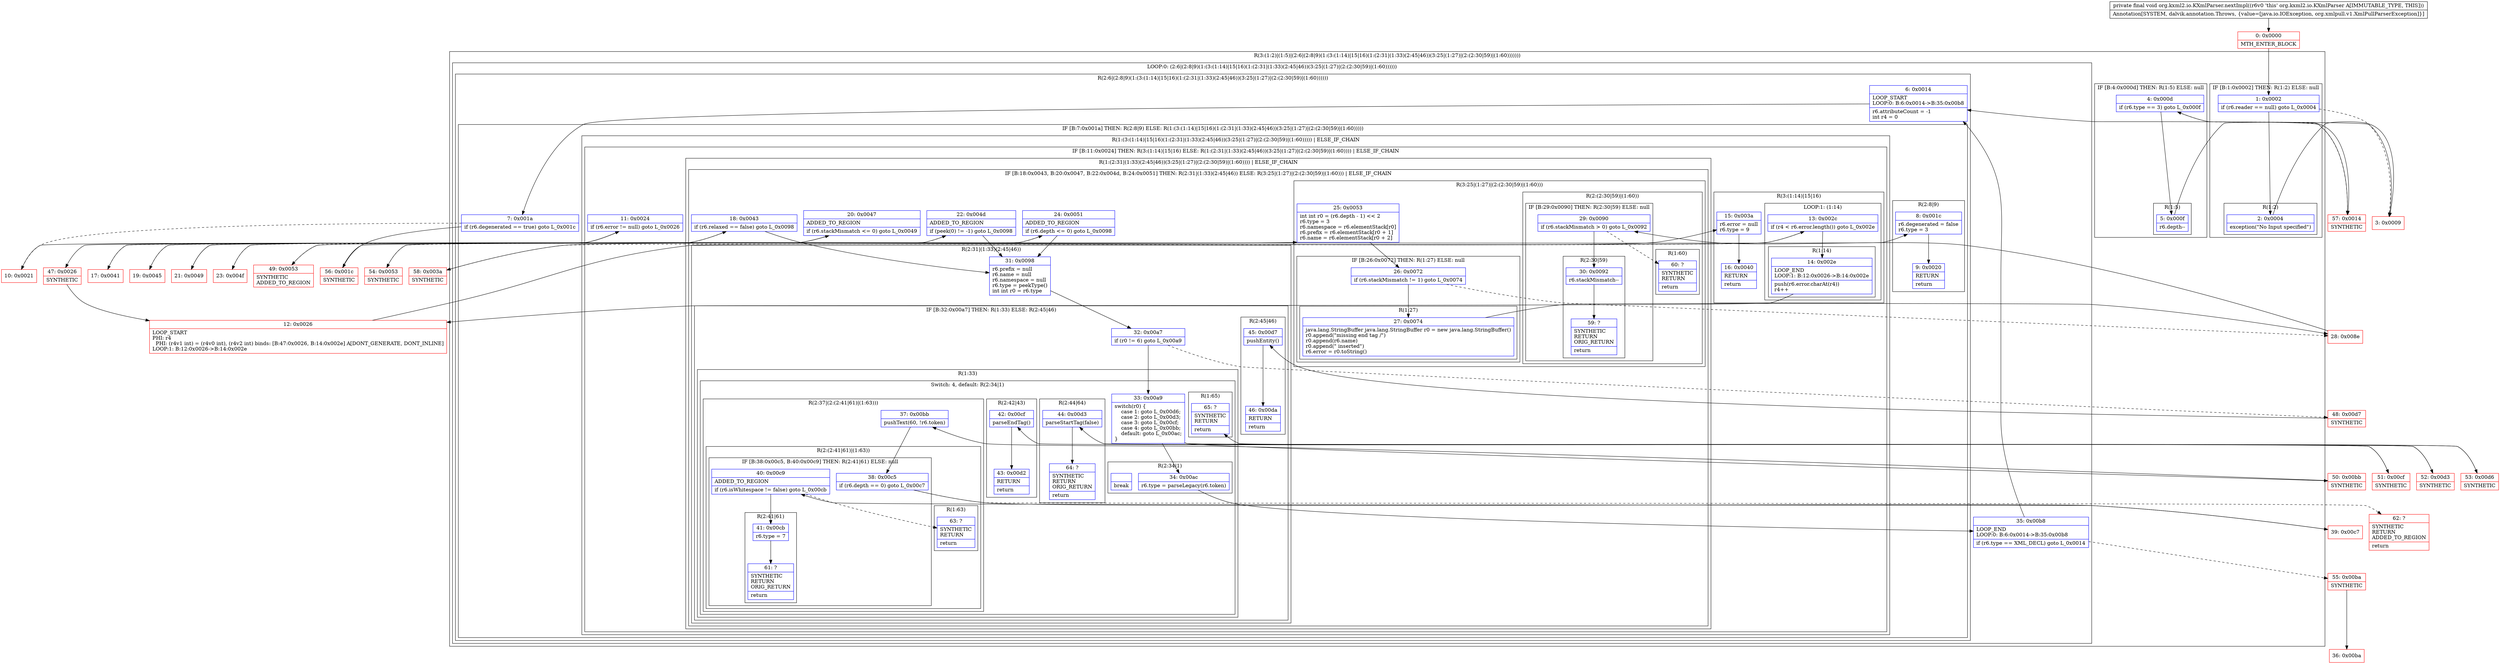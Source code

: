 digraph "CFG fororg.kxml2.io.KXmlParser.nextImpl()V" {
subgraph cluster_Region_1804710459 {
label = "R(3:(1:2)|(1:5)|(2:6|(2:8|9)(1:(3:(1:14)|15|16)(1:(2:31|(1:33)(2:45|46))(3:25|(1:27)|(2:(2:30|59)|(1:60)))))))";
node [shape=record,color=blue];
subgraph cluster_IfRegion_704820989 {
label = "IF [B:1:0x0002] THEN: R(1:2) ELSE: null";
node [shape=record,color=blue];
Node_1 [shape=record,label="{1\:\ 0x0002|if (r6.reader == null) goto L_0x0004\l}"];
subgraph cluster_Region_739669895 {
label = "R(1:2)";
node [shape=record,color=blue];
Node_2 [shape=record,label="{2\:\ 0x0004|exception(\"No Input specified\")\l}"];
}
}
subgraph cluster_IfRegion_1490543485 {
label = "IF [B:4:0x000d] THEN: R(1:5) ELSE: null";
node [shape=record,color=blue];
Node_4 [shape=record,label="{4\:\ 0x000d|if (r6.type == 3) goto L_0x000f\l}"];
subgraph cluster_Region_1043436086 {
label = "R(1:5)";
node [shape=record,color=blue];
Node_5 [shape=record,label="{5\:\ 0x000f|r6.depth\-\-\l}"];
}
}
subgraph cluster_LoopRegion_20676179 {
label = "LOOP:0: (2:6|(2:8|9)(1:(3:(1:14)|15|16)(1:(2:31|(1:33)(2:45|46))(3:25|(1:27)|(2:(2:30|59)|(1:60))))))";
node [shape=record,color=blue];
Node_35 [shape=record,label="{35\:\ 0x00b8|LOOP_END\lLOOP:0: B:6:0x0014\-\>B:35:0x00b8\l|if (r6.type == XML_DECL) goto L_0x0014\l}"];
subgraph cluster_Region_553785257 {
label = "R(2:6|(2:8|9)(1:(3:(1:14)|15|16)(1:(2:31|(1:33)(2:45|46))(3:25|(1:27)|(2:(2:30|59)|(1:60))))))";
node [shape=record,color=blue];
Node_6 [shape=record,label="{6\:\ 0x0014|LOOP_START\lLOOP:0: B:6:0x0014\-\>B:35:0x00b8\l|r6.attributeCount = \-1\lint r4 = 0\l}"];
subgraph cluster_IfRegion_504269756 {
label = "IF [B:7:0x001a] THEN: R(2:8|9) ELSE: R(1:(3:(1:14)|15|16)(1:(2:31|(1:33)(2:45|46))(3:25|(1:27)|(2:(2:30|59)|(1:60)))))";
node [shape=record,color=blue];
Node_7 [shape=record,label="{7\:\ 0x001a|if (r6.degenerated == true) goto L_0x001c\l}"];
subgraph cluster_Region_2040876811 {
label = "R(2:8|9)";
node [shape=record,color=blue];
Node_8 [shape=record,label="{8\:\ 0x001c|r6.degenerated = false\lr6.type = 3\l}"];
Node_9 [shape=record,label="{9\:\ 0x0020|RETURN\l|return\l}"];
}
subgraph cluster_Region_1270333995 {
label = "R(1:(3:(1:14)|15|16)(1:(2:31|(1:33)(2:45|46))(3:25|(1:27)|(2:(2:30|59)|(1:60))))) | ELSE_IF_CHAIN\l";
node [shape=record,color=blue];
subgraph cluster_IfRegion_287634664 {
label = "IF [B:11:0x0024] THEN: R(3:(1:14)|15|16) ELSE: R(1:(2:31|(1:33)(2:45|46))(3:25|(1:27)|(2:(2:30|59)|(1:60)))) | ELSE_IF_CHAIN\l";
node [shape=record,color=blue];
Node_11 [shape=record,label="{11\:\ 0x0024|if (r6.error != null) goto L_0x0026\l}"];
subgraph cluster_Region_2065554971 {
label = "R(3:(1:14)|15|16)";
node [shape=record,color=blue];
subgraph cluster_LoopRegion_1077255504 {
label = "LOOP:1: (1:14)";
node [shape=record,color=blue];
Node_13 [shape=record,label="{13\:\ 0x002c|if (r4 \< r6.error.length()) goto L_0x002e\l}"];
subgraph cluster_Region_442277180 {
label = "R(1:14)";
node [shape=record,color=blue];
Node_14 [shape=record,label="{14\:\ 0x002e|LOOP_END\lLOOP:1: B:12:0x0026\-\>B:14:0x002e\l|push(r6.error.charAt(r4))\lr4++\l}"];
}
}
Node_15 [shape=record,label="{15\:\ 0x003a|r6.error = null\lr6.type = 9\l}"];
Node_16 [shape=record,label="{16\:\ 0x0040|RETURN\l|return\l}"];
}
subgraph cluster_Region_680725348 {
label = "R(1:(2:31|(1:33)(2:45|46))(3:25|(1:27)|(2:(2:30|59)|(1:60)))) | ELSE_IF_CHAIN\l";
node [shape=record,color=blue];
subgraph cluster_IfRegion_1564484295 {
label = "IF [B:18:0x0043, B:20:0x0047, B:22:0x004d, B:24:0x0051] THEN: R(2:31|(1:33)(2:45|46)) ELSE: R(3:25|(1:27)|(2:(2:30|59)|(1:60))) | ELSE_IF_CHAIN\l";
node [shape=record,color=blue];
Node_18 [shape=record,label="{18\:\ 0x0043|if (r6.relaxed == false) goto L_0x0098\l}"];
Node_20 [shape=record,label="{20\:\ 0x0047|ADDED_TO_REGION\l|if (r6.stackMismatch \<= 0) goto L_0x0049\l}"];
Node_22 [shape=record,label="{22\:\ 0x004d|ADDED_TO_REGION\l|if (peek(0) != \-1) goto L_0x0098\l}"];
Node_24 [shape=record,label="{24\:\ 0x0051|ADDED_TO_REGION\l|if (r6.depth \<= 0) goto L_0x0098\l}"];
subgraph cluster_Region_1899480655 {
label = "R(2:31|(1:33)(2:45|46))";
node [shape=record,color=blue];
Node_31 [shape=record,label="{31\:\ 0x0098|r6.prefix = null\lr6.name = null\lr6.namespace = null\lr6.type = peekType()\lint int r0 = r6.type\l}"];
subgraph cluster_IfRegion_1077487775 {
label = "IF [B:32:0x00a7] THEN: R(1:33) ELSE: R(2:45|46)";
node [shape=record,color=blue];
Node_32 [shape=record,label="{32\:\ 0x00a7|if (r0 != 6) goto L_0x00a9\l}"];
subgraph cluster_Region_1802833459 {
label = "R(1:33)";
node [shape=record,color=blue];
subgraph cluster_SwitchRegion_747303637 {
label = "Switch: 4, default: R(2:34|1)";
node [shape=record,color=blue];
Node_33 [shape=record,label="{33\:\ 0x00a9|switch(r0) \{\l    case 1: goto L_0x00d6;\l    case 2: goto L_0x00d3;\l    case 3: goto L_0x00cf;\l    case 4: goto L_0x00bb;\l    default: goto L_0x00ac;\l\}\l}"];
subgraph cluster_Region_2123229248 {
label = "R(1:65)";
node [shape=record,color=blue];
Node_65 [shape=record,label="{65\:\ ?|SYNTHETIC\lRETURN\l|return\l}"];
}
subgraph cluster_Region_1316291806 {
label = "R(2:44|64)";
node [shape=record,color=blue];
Node_44 [shape=record,label="{44\:\ 0x00d3|parseStartTag(false)\l}"];
Node_64 [shape=record,label="{64\:\ ?|SYNTHETIC\lRETURN\lORIG_RETURN\l|return\l}"];
}
subgraph cluster_Region_318718413 {
label = "R(2:42|43)";
node [shape=record,color=blue];
Node_42 [shape=record,label="{42\:\ 0x00cf|parseEndTag()\l}"];
Node_43 [shape=record,label="{43\:\ 0x00d2|RETURN\l|return\l}"];
}
subgraph cluster_Region_1362673975 {
label = "R(2:37|(2:(2:41|61)|(1:63)))";
node [shape=record,color=blue];
Node_37 [shape=record,label="{37\:\ 0x00bb|pushText(60, !r6.token)\l}"];
subgraph cluster_Region_1088875704 {
label = "R(2:(2:41|61)|(1:63))";
node [shape=record,color=blue];
subgraph cluster_IfRegion_642990990 {
label = "IF [B:38:0x00c5, B:40:0x00c9] THEN: R(2:41|61) ELSE: null";
node [shape=record,color=blue];
Node_38 [shape=record,label="{38\:\ 0x00c5|if (r6.depth == 0) goto L_0x00c7\l}"];
Node_40 [shape=record,label="{40\:\ 0x00c9|ADDED_TO_REGION\l|if (r6.isWhitespace != false) goto L_0x00cb\l}"];
subgraph cluster_Region_1321897888 {
label = "R(2:41|61)";
node [shape=record,color=blue];
Node_41 [shape=record,label="{41\:\ 0x00cb|r6.type = 7\l}"];
Node_61 [shape=record,label="{61\:\ ?|SYNTHETIC\lRETURN\lORIG_RETURN\l|return\l}"];
}
}
subgraph cluster_Region_1500306999 {
label = "R(1:63)";
node [shape=record,color=blue];
Node_63 [shape=record,label="{63\:\ ?|SYNTHETIC\lRETURN\l|return\l}"];
}
}
}
subgraph cluster_Region_781744782 {
label = "R(2:34|1)";
node [shape=record,color=blue];
Node_34 [shape=record,label="{34\:\ 0x00ac|r6.type = parseLegacy(r6.token)\l}"];
Node_InsnContainer_317391840 [shape=record,label="{|break\l}"];
}
}
}
subgraph cluster_Region_147208594 {
label = "R(2:45|46)";
node [shape=record,color=blue];
Node_45 [shape=record,label="{45\:\ 0x00d7|pushEntity()\l}"];
Node_46 [shape=record,label="{46\:\ 0x00da|RETURN\l|return\l}"];
}
}
}
subgraph cluster_Region_1388392197 {
label = "R(3:25|(1:27)|(2:(2:30|59)|(1:60)))";
node [shape=record,color=blue];
Node_25 [shape=record,label="{25\:\ 0x0053|int int r0 = (r6.depth \- 1) \<\< 2\lr6.type = 3\lr6.namespace = r6.elementStack[r0]\lr6.prefix = r6.elementStack[r0 + 1]\lr6.name = r6.elementStack[r0 + 2]\l}"];
subgraph cluster_IfRegion_929354715 {
label = "IF [B:26:0x0072] THEN: R(1:27) ELSE: null";
node [shape=record,color=blue];
Node_26 [shape=record,label="{26\:\ 0x0072|if (r6.stackMismatch != 1) goto L_0x0074\l}"];
subgraph cluster_Region_487300780 {
label = "R(1:27)";
node [shape=record,color=blue];
Node_27 [shape=record,label="{27\:\ 0x0074|java.lang.StringBuffer java.lang.StringBuffer r0 = new java.lang.StringBuffer()\lr0.append(\"missing end tag \/\")\lr0.append(r6.name)\lr0.append(\" inserted\")\lr6.error = r0.toString()\l}"];
}
}
subgraph cluster_Region_1522893747 {
label = "R(2:(2:30|59)|(1:60))";
node [shape=record,color=blue];
subgraph cluster_IfRegion_276528904 {
label = "IF [B:29:0x0090] THEN: R(2:30|59) ELSE: null";
node [shape=record,color=blue];
Node_29 [shape=record,label="{29\:\ 0x0090|if (r6.stackMismatch \> 0) goto L_0x0092\l}"];
subgraph cluster_Region_701029948 {
label = "R(2:30|59)";
node [shape=record,color=blue];
Node_30 [shape=record,label="{30\:\ 0x0092|r6.stackMismatch\-\-\l}"];
Node_59 [shape=record,label="{59\:\ ?|SYNTHETIC\lRETURN\lORIG_RETURN\l|return\l}"];
}
}
subgraph cluster_Region_950221525 {
label = "R(1:60)";
node [shape=record,color=blue];
Node_60 [shape=record,label="{60\:\ ?|SYNTHETIC\lRETURN\l|return\l}"];
}
}
}
}
}
}
}
}
}
}
}
Node_0 [shape=record,color=red,label="{0\:\ 0x0000|MTH_ENTER_BLOCK\l}"];
Node_3 [shape=record,color=red,label="{3\:\ 0x0009}"];
Node_10 [shape=record,color=red,label="{10\:\ 0x0021}"];
Node_12 [shape=record,color=red,label="{12\:\ 0x0026|LOOP_START\lPHI: r4 \l  PHI: (r4v1 int) = (r4v0 int), (r4v2 int) binds: [B:47:0x0026, B:14:0x002e] A[DONT_GENERATE, DONT_INLINE]\lLOOP:1: B:12:0x0026\-\>B:14:0x002e\l}"];
Node_17 [shape=record,color=red,label="{17\:\ 0x0041}"];
Node_19 [shape=record,color=red,label="{19\:\ 0x0045}"];
Node_21 [shape=record,color=red,label="{21\:\ 0x0049}"];
Node_23 [shape=record,color=red,label="{23\:\ 0x004f}"];
Node_28 [shape=record,color=red,label="{28\:\ 0x008e}"];
Node_36 [shape=record,color=red,label="{36\:\ 0x00ba}"];
Node_39 [shape=record,color=red,label="{39\:\ 0x00c7}"];
Node_47 [shape=record,color=red,label="{47\:\ 0x0026|SYNTHETIC\l}"];
Node_48 [shape=record,color=red,label="{48\:\ 0x00d7|SYNTHETIC\l}"];
Node_49 [shape=record,color=red,label="{49\:\ 0x0053|SYNTHETIC\lADDED_TO_REGION\l}"];
Node_50 [shape=record,color=red,label="{50\:\ 0x00bb|SYNTHETIC\l}"];
Node_51 [shape=record,color=red,label="{51\:\ 0x00cf|SYNTHETIC\l}"];
Node_52 [shape=record,color=red,label="{52\:\ 0x00d3|SYNTHETIC\l}"];
Node_53 [shape=record,color=red,label="{53\:\ 0x00d6|SYNTHETIC\l}"];
Node_54 [shape=record,color=red,label="{54\:\ 0x0053|SYNTHETIC\l}"];
Node_55 [shape=record,color=red,label="{55\:\ 0x00ba|SYNTHETIC\l}"];
Node_56 [shape=record,color=red,label="{56\:\ 0x001c|SYNTHETIC\l}"];
Node_57 [shape=record,color=red,label="{57\:\ 0x0014|SYNTHETIC\l}"];
Node_58 [shape=record,color=red,label="{58\:\ 0x003a|SYNTHETIC\l}"];
Node_62 [shape=record,color=red,label="{62\:\ ?|SYNTHETIC\lRETURN\lADDED_TO_REGION\l|return\l}"];
MethodNode[shape=record,label="{private final void org.kxml2.io.KXmlParser.nextImpl((r6v0 'this' org.kxml2.io.KXmlParser A[IMMUTABLE_TYPE, THIS]))  | Annotation[SYSTEM, dalvik.annotation.Throws, \{value=[java.io.IOException, org.xmlpull.v1.XmlPullParserException]\}]\l}"];
MethodNode -> Node_0;
Node_1 -> Node_2;
Node_1 -> Node_3[style=dashed];
Node_2 -> Node_3;
Node_4 -> Node_5;
Node_4 -> Node_57[style=dashed];
Node_5 -> Node_57;
Node_35 -> Node_6;
Node_35 -> Node_55[style=dashed];
Node_6 -> Node_7;
Node_7 -> Node_10[style=dashed];
Node_7 -> Node_56;
Node_8 -> Node_9;
Node_11 -> Node_17[style=dashed];
Node_11 -> Node_47;
Node_13 -> Node_14;
Node_13 -> Node_58[style=dashed];
Node_14 -> Node_12;
Node_15 -> Node_16;
Node_18 -> Node_19[style=dashed];
Node_18 -> Node_31;
Node_20 -> Node_21;
Node_20 -> Node_49[style=dashed];
Node_22 -> Node_23[style=dashed];
Node_22 -> Node_31;
Node_24 -> Node_31;
Node_24 -> Node_54[style=dashed];
Node_31 -> Node_32;
Node_32 -> Node_33;
Node_32 -> Node_48[style=dashed];
Node_33 -> Node_34;
Node_33 -> Node_50;
Node_33 -> Node_51;
Node_33 -> Node_52;
Node_33 -> Node_53;
Node_44 -> Node_64;
Node_42 -> Node_43;
Node_37 -> Node_38;
Node_38 -> Node_39;
Node_38 -> Node_62[style=dashed];
Node_40 -> Node_41;
Node_40 -> Node_63[style=dashed];
Node_41 -> Node_61;
Node_34 -> Node_35;
Node_45 -> Node_46;
Node_25 -> Node_26;
Node_26 -> Node_27;
Node_26 -> Node_28[style=dashed];
Node_27 -> Node_28;
Node_29 -> Node_30;
Node_29 -> Node_60[style=dashed];
Node_30 -> Node_59;
Node_0 -> Node_1;
Node_3 -> Node_4;
Node_10 -> Node_11;
Node_12 -> Node_13;
Node_17 -> Node_18;
Node_19 -> Node_20;
Node_21 -> Node_22;
Node_23 -> Node_24;
Node_28 -> Node_29;
Node_39 -> Node_40;
Node_47 -> Node_12;
Node_48 -> Node_45;
Node_49 -> Node_25;
Node_50 -> Node_37;
Node_51 -> Node_42;
Node_52 -> Node_44;
Node_53 -> Node_65;
Node_54 -> Node_25;
Node_55 -> Node_36;
Node_56 -> Node_8;
Node_57 -> Node_6;
Node_58 -> Node_15;
}

